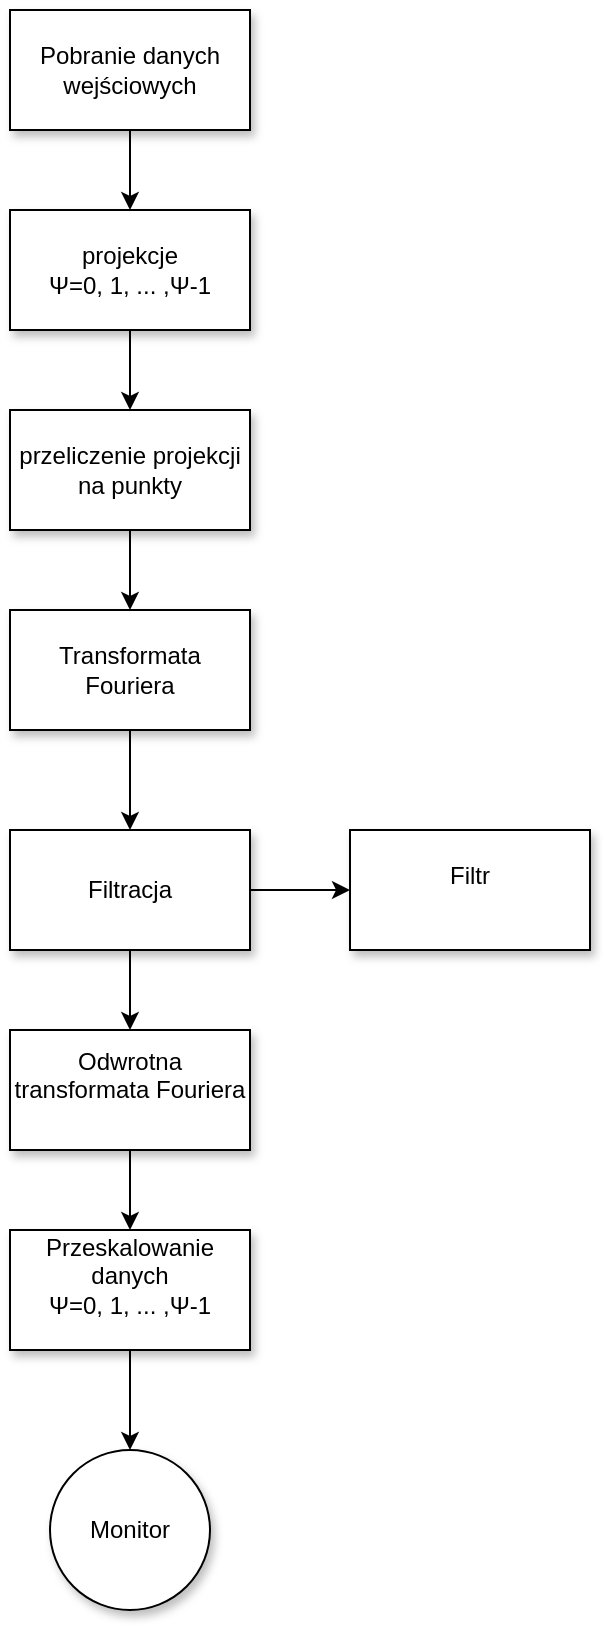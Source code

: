 <mxfile version="13.6.4" type="github">
  <diagram id="C5RBs43oDa-KdzZeNtuy" name="Page-1">
    <mxGraphModel dx="862" dy="461" grid="1" gridSize="10" guides="1" tooltips="1" connect="1" arrows="1" fold="1" page="1" pageScale="1" pageWidth="827" pageHeight="1169" background="#FFFFFF" math="0" shadow="0">
      <root>
        <mxCell id="WIyWlLk6GJQsqaUBKTNV-0" />
        <mxCell id="WIyWlLk6GJQsqaUBKTNV-1" parent="WIyWlLk6GJQsqaUBKTNV-0" />
        <mxCell id="2b1jSWqO3XOjAtLOjISE-2" value="" style="edgeStyle=orthogonalEdgeStyle;rounded=0;orthogonalLoop=1;jettySize=auto;html=1;" edge="1" parent="WIyWlLk6GJQsqaUBKTNV-1" source="WIyWlLk6GJQsqaUBKTNV-3" target="2b1jSWqO3XOjAtLOjISE-0">
          <mxGeometry relative="1" as="geometry" />
        </mxCell>
        <mxCell id="WIyWlLk6GJQsqaUBKTNV-3" value="Pobranie danych wejściowych" style="rounded=1;whiteSpace=wrap;html=1;fontSize=12;glass=0;strokeWidth=1;shadow=1;arcSize=0;" parent="WIyWlLk6GJQsqaUBKTNV-1" vertex="1">
          <mxGeometry x="320" y="60" width="120" height="60" as="geometry" />
        </mxCell>
        <mxCell id="2b1jSWqO3XOjAtLOjISE-4" value="" style="edgeStyle=orthogonalEdgeStyle;rounded=0;orthogonalLoop=1;jettySize=auto;html=1;" edge="1" parent="WIyWlLk6GJQsqaUBKTNV-1" source="2b1jSWqO3XOjAtLOjISE-0" target="2b1jSWqO3XOjAtLOjISE-3">
          <mxGeometry relative="1" as="geometry" />
        </mxCell>
        <mxCell id="2b1jSWqO3XOjAtLOjISE-0" value="&lt;div&gt;projekcje &lt;br&gt;&lt;/div&gt;&lt;div&gt;&lt;span lang=&quot;grc&quot;&gt;Ψ=0, 1, ... ,&lt;/span&gt;&lt;span lang=&quot;grc&quot;&gt;Ψ-1&lt;/span&gt;&lt;/div&gt;" style="rounded=1;whiteSpace=wrap;html=1;arcSize=0;shadow=1;" vertex="1" parent="WIyWlLk6GJQsqaUBKTNV-1">
          <mxGeometry x="320" y="160" width="120" height="60" as="geometry" />
        </mxCell>
        <mxCell id="2b1jSWqO3XOjAtLOjISE-8" value="" style="edgeStyle=orthogonalEdgeStyle;rounded=0;orthogonalLoop=1;jettySize=auto;html=1;" edge="1" parent="WIyWlLk6GJQsqaUBKTNV-1" source="2b1jSWqO3XOjAtLOjISE-3" target="2b1jSWqO3XOjAtLOjISE-7">
          <mxGeometry relative="1" as="geometry" />
        </mxCell>
        <mxCell id="2b1jSWqO3XOjAtLOjISE-3" value="przeliczenie projekcji na punkty" style="rounded=0;whiteSpace=wrap;html=1;shadow=1;" vertex="1" parent="WIyWlLk6GJQsqaUBKTNV-1">
          <mxGeometry x="320" y="260" width="120" height="60" as="geometry" />
        </mxCell>
        <mxCell id="2b1jSWqO3XOjAtLOjISE-10" value="" style="edgeStyle=orthogonalEdgeStyle;rounded=0;orthogonalLoop=1;jettySize=auto;html=1;" edge="1" parent="WIyWlLk6GJQsqaUBKTNV-1" source="2b1jSWqO3XOjAtLOjISE-7" target="2b1jSWqO3XOjAtLOjISE-9">
          <mxGeometry relative="1" as="geometry" />
        </mxCell>
        <mxCell id="2b1jSWqO3XOjAtLOjISE-7" value="&lt;div&gt;Transformata Fouriera&lt;/div&gt;" style="rounded=0;whiteSpace=wrap;html=1;shadow=1;" vertex="1" parent="WIyWlLk6GJQsqaUBKTNV-1">
          <mxGeometry x="320" y="360" width="120" height="60" as="geometry" />
        </mxCell>
        <mxCell id="2b1jSWqO3XOjAtLOjISE-15" value="" style="edgeStyle=none;rounded=0;orthogonalLoop=1;jettySize=auto;html=1;" edge="1" parent="WIyWlLk6GJQsqaUBKTNV-1" source="2b1jSWqO3XOjAtLOjISE-9" target="2b1jSWqO3XOjAtLOjISE-11">
          <mxGeometry relative="1" as="geometry" />
        </mxCell>
        <mxCell id="2b1jSWqO3XOjAtLOjISE-17" value="" style="edgeStyle=none;rounded=0;orthogonalLoop=1;jettySize=auto;html=1;" edge="1" parent="WIyWlLk6GJQsqaUBKTNV-1" source="2b1jSWqO3XOjAtLOjISE-9" target="2b1jSWqO3XOjAtLOjISE-16">
          <mxGeometry relative="1" as="geometry" />
        </mxCell>
        <mxCell id="2b1jSWqO3XOjAtLOjISE-9" value="&lt;div&gt;Filtracja&lt;/div&gt;" style="rounded=0;whiteSpace=wrap;html=1;shadow=1;" vertex="1" parent="WIyWlLk6GJQsqaUBKTNV-1">
          <mxGeometry x="320" y="470" width="120" height="60" as="geometry" />
        </mxCell>
        <mxCell id="2b1jSWqO3XOjAtLOjISE-11" value="&lt;div&gt;Filtr&lt;/div&gt;&lt;div&gt;&lt;br&gt;&lt;/div&gt;" style="rounded=0;whiteSpace=wrap;html=1;shadow=1;" vertex="1" parent="WIyWlLk6GJQsqaUBKTNV-1">
          <mxGeometry x="490" y="470" width="120" height="60" as="geometry" />
        </mxCell>
        <mxCell id="2b1jSWqO3XOjAtLOjISE-19" value="" style="edgeStyle=none;rounded=0;orthogonalLoop=1;jettySize=auto;html=1;" edge="1" parent="WIyWlLk6GJQsqaUBKTNV-1" source="2b1jSWqO3XOjAtLOjISE-16" target="2b1jSWqO3XOjAtLOjISE-18">
          <mxGeometry relative="1" as="geometry" />
        </mxCell>
        <mxCell id="2b1jSWqO3XOjAtLOjISE-16" value="&lt;div&gt;Odwrotna transformata Fouriera&lt;/div&gt;&lt;div&gt;&lt;br&gt;&lt;/div&gt;" style="rounded=0;whiteSpace=wrap;html=1;shadow=1;" vertex="1" parent="WIyWlLk6GJQsqaUBKTNV-1">
          <mxGeometry x="320" y="570" width="120" height="60" as="geometry" />
        </mxCell>
        <mxCell id="2b1jSWqO3XOjAtLOjISE-21" value="" style="edgeStyle=none;rounded=0;orthogonalLoop=1;jettySize=auto;html=1;" edge="1" parent="WIyWlLk6GJQsqaUBKTNV-1" source="2b1jSWqO3XOjAtLOjISE-18" target="2b1jSWqO3XOjAtLOjISE-20">
          <mxGeometry relative="1" as="geometry" />
        </mxCell>
        <mxCell id="2b1jSWqO3XOjAtLOjISE-18" value="&lt;div&gt;Przeskalowanie danych&lt;/div&gt;&lt;div&gt;&lt;div&gt;&lt;span lang=&quot;grc&quot;&gt;Ψ=0, 1, ... ,&lt;/span&gt;&lt;span lang=&quot;grc&quot;&gt;Ψ-1&lt;/span&gt;&lt;/div&gt;&lt;/div&gt;&lt;div&gt;&lt;br&gt;&lt;/div&gt;" style="rounded=0;whiteSpace=wrap;html=1;shadow=1;" vertex="1" parent="WIyWlLk6GJQsqaUBKTNV-1">
          <mxGeometry x="320" y="670" width="120" height="60" as="geometry" />
        </mxCell>
        <mxCell id="2b1jSWqO3XOjAtLOjISE-20" value="Monitor" style="ellipse;whiteSpace=wrap;html=1;aspect=fixed;shadow=1;" vertex="1" parent="WIyWlLk6GJQsqaUBKTNV-1">
          <mxGeometry x="340" y="780" width="80" height="80" as="geometry" />
        </mxCell>
      </root>
    </mxGraphModel>
  </diagram>
</mxfile>
